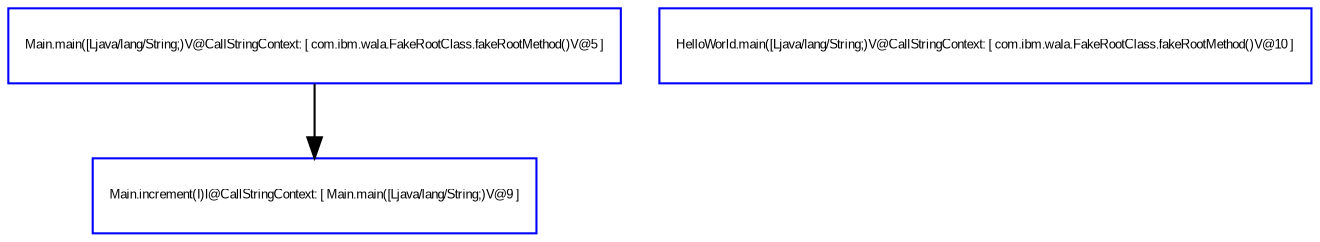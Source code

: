 digraph "DirectedGraph" {
graph [concentrate = true];center=true;fontsize=6;node [ color=blue,shape="box"fontsize=6,fontcolor=black,fontname=Arial];edge [ color=black,fontsize=6,fontcolor=black,fontname=Arial]; 
   "Main.main([Ljava/lang/String;)V@CallStringContext: [ com.ibm.wala.FakeRootClass.fakeRootMethod()V@5 ]" [ label="Main.main([Ljava/lang/String;)V@CallStringContext: [ com.ibm.wala.FakeRootClass.fakeRootMethod()V@5 ]"]
   "HelloWorld.main([Ljava/lang/String;)V@CallStringContext: [ com.ibm.wala.FakeRootClass.fakeRootMethod()V@10 ]" [ label="HelloWorld.main([Ljava/lang/String;)V@CallStringContext: [ com.ibm.wala.FakeRootClass.fakeRootMethod()V@10 ]"]
   "Main.increment(I)I@CallStringContext: [ Main.main([Ljava/lang/String;)V@9 ]" [ label="Main.increment(I)I@CallStringContext: [ Main.main([Ljava/lang/String;)V@9 ]"]
 "Main.main([Ljava/lang/String;)V@CallStringContext: [ com.ibm.wala.FakeRootClass.fakeRootMethod()V@5 ]" -> "Main.increment(I)I@CallStringContext: [ Main.main([Ljava/lang/String;)V@9 ]" 

}